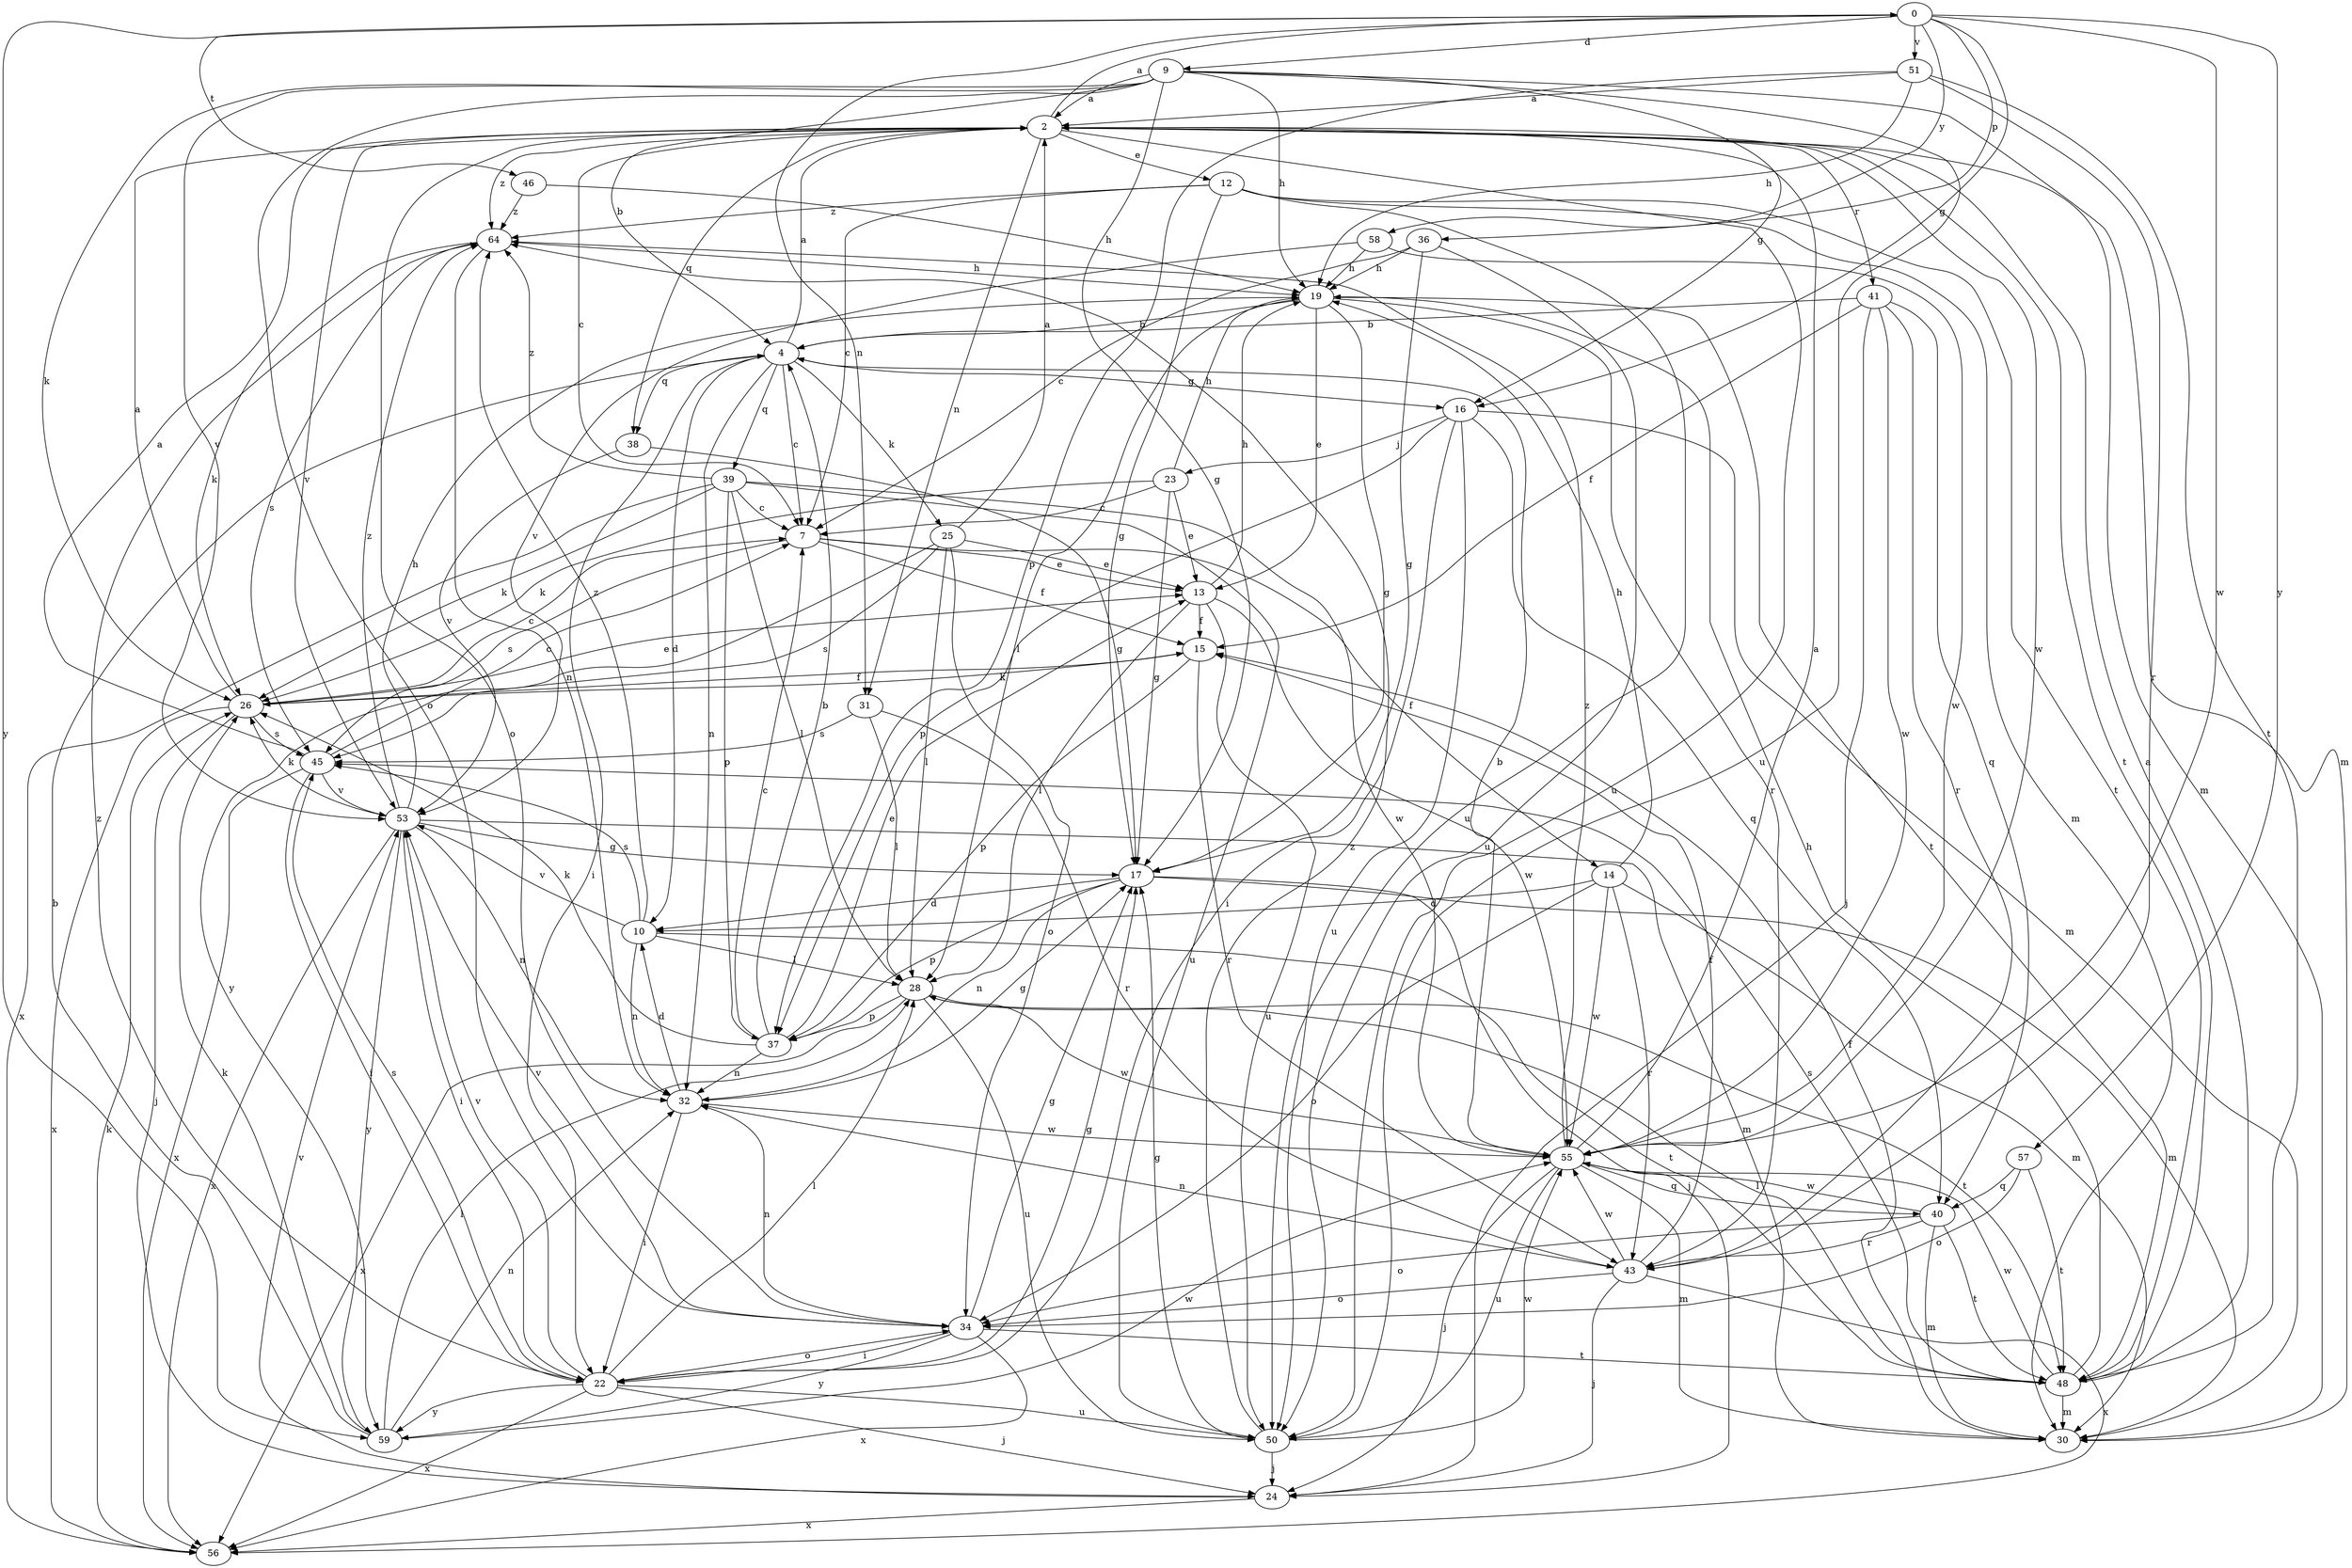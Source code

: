 strict digraph  {
0;
2;
4;
7;
9;
10;
12;
13;
14;
15;
16;
17;
19;
22;
23;
24;
25;
26;
28;
30;
31;
32;
34;
36;
37;
38;
39;
40;
41;
43;
45;
46;
48;
50;
51;
53;
55;
56;
57;
58;
59;
64;
0 -> 9  [label=d];
0 -> 16  [label=g];
0 -> 31  [label=n];
0 -> 36  [label=p];
0 -> 46  [label=t];
0 -> 51  [label=v];
0 -> 55  [label=w];
0 -> 57  [label=y];
0 -> 58  [label=y];
0 -> 59  [label=y];
2 -> 0  [label=a];
2 -> 7  [label=c];
2 -> 12  [label=e];
2 -> 30  [label=m];
2 -> 31  [label=n];
2 -> 34  [label=o];
2 -> 38  [label=q];
2 -> 41  [label=r];
2 -> 48  [label=t];
2 -> 50  [label=u];
2 -> 53  [label=v];
2 -> 55  [label=w];
2 -> 64  [label=z];
4 -> 2  [label=a];
4 -> 7  [label=c];
4 -> 10  [label=d];
4 -> 16  [label=g];
4 -> 22  [label=i];
4 -> 25  [label=k];
4 -> 32  [label=n];
4 -> 38  [label=q];
4 -> 39  [label=q];
7 -> 13  [label=e];
7 -> 14  [label=f];
7 -> 15  [label=f];
7 -> 45  [label=s];
9 -> 2  [label=a];
9 -> 4  [label=b];
9 -> 16  [label=g];
9 -> 17  [label=g];
9 -> 19  [label=h];
9 -> 26  [label=k];
9 -> 30  [label=m];
9 -> 34  [label=o];
9 -> 50  [label=u];
9 -> 53  [label=v];
10 -> 28  [label=l];
10 -> 32  [label=n];
10 -> 45  [label=s];
10 -> 48  [label=t];
10 -> 53  [label=v];
10 -> 64  [label=z];
12 -> 7  [label=c];
12 -> 17  [label=g];
12 -> 30  [label=m];
12 -> 48  [label=t];
12 -> 50  [label=u];
12 -> 64  [label=z];
13 -> 15  [label=f];
13 -> 19  [label=h];
13 -> 28  [label=l];
13 -> 50  [label=u];
13 -> 55  [label=w];
14 -> 10  [label=d];
14 -> 19  [label=h];
14 -> 30  [label=m];
14 -> 34  [label=o];
14 -> 43  [label=r];
14 -> 55  [label=w];
15 -> 26  [label=k];
15 -> 37  [label=p];
15 -> 43  [label=r];
16 -> 22  [label=i];
16 -> 23  [label=j];
16 -> 30  [label=m];
16 -> 37  [label=p];
16 -> 40  [label=q];
16 -> 50  [label=u];
17 -> 10  [label=d];
17 -> 24  [label=j];
17 -> 30  [label=m];
17 -> 32  [label=n];
17 -> 37  [label=p];
19 -> 4  [label=b];
19 -> 13  [label=e];
19 -> 17  [label=g];
19 -> 28  [label=l];
19 -> 43  [label=r];
19 -> 48  [label=t];
22 -> 17  [label=g];
22 -> 24  [label=j];
22 -> 28  [label=l];
22 -> 34  [label=o];
22 -> 45  [label=s];
22 -> 50  [label=u];
22 -> 53  [label=v];
22 -> 56  [label=x];
22 -> 59  [label=y];
22 -> 64  [label=z];
23 -> 7  [label=c];
23 -> 13  [label=e];
23 -> 17  [label=g];
23 -> 19  [label=h];
23 -> 26  [label=k];
24 -> 53  [label=v];
24 -> 56  [label=x];
25 -> 2  [label=a];
25 -> 13  [label=e];
25 -> 28  [label=l];
25 -> 34  [label=o];
25 -> 45  [label=s];
25 -> 59  [label=y];
26 -> 2  [label=a];
26 -> 7  [label=c];
26 -> 13  [label=e];
26 -> 15  [label=f];
26 -> 24  [label=j];
26 -> 45  [label=s];
26 -> 56  [label=x];
28 -> 37  [label=p];
28 -> 48  [label=t];
28 -> 50  [label=u];
28 -> 55  [label=w];
28 -> 56  [label=x];
30 -> 15  [label=f];
31 -> 28  [label=l];
31 -> 43  [label=r];
31 -> 45  [label=s];
32 -> 10  [label=d];
32 -> 17  [label=g];
32 -> 22  [label=i];
32 -> 55  [label=w];
34 -> 17  [label=g];
34 -> 22  [label=i];
34 -> 32  [label=n];
34 -> 48  [label=t];
34 -> 53  [label=v];
34 -> 56  [label=x];
34 -> 59  [label=y];
36 -> 7  [label=c];
36 -> 17  [label=g];
36 -> 19  [label=h];
36 -> 50  [label=u];
37 -> 4  [label=b];
37 -> 7  [label=c];
37 -> 13  [label=e];
37 -> 26  [label=k];
37 -> 32  [label=n];
38 -> 17  [label=g];
38 -> 53  [label=v];
39 -> 7  [label=c];
39 -> 26  [label=k];
39 -> 28  [label=l];
39 -> 37  [label=p];
39 -> 50  [label=u];
39 -> 55  [label=w];
39 -> 56  [label=x];
39 -> 64  [label=z];
40 -> 30  [label=m];
40 -> 34  [label=o];
40 -> 43  [label=r];
40 -> 48  [label=t];
40 -> 55  [label=w];
41 -> 4  [label=b];
41 -> 15  [label=f];
41 -> 24  [label=j];
41 -> 40  [label=q];
41 -> 43  [label=r];
41 -> 55  [label=w];
43 -> 15  [label=f];
43 -> 24  [label=j];
43 -> 32  [label=n];
43 -> 34  [label=o];
43 -> 55  [label=w];
43 -> 56  [label=x];
45 -> 2  [label=a];
45 -> 7  [label=c];
45 -> 22  [label=i];
45 -> 53  [label=v];
45 -> 56  [label=x];
46 -> 19  [label=h];
46 -> 64  [label=z];
48 -> 2  [label=a];
48 -> 19  [label=h];
48 -> 28  [label=l];
48 -> 30  [label=m];
48 -> 45  [label=s];
48 -> 55  [label=w];
50 -> 17  [label=g];
50 -> 24  [label=j];
50 -> 55  [label=w];
50 -> 64  [label=z];
51 -> 2  [label=a];
51 -> 19  [label=h];
51 -> 37  [label=p];
51 -> 43  [label=r];
51 -> 48  [label=t];
53 -> 17  [label=g];
53 -> 19  [label=h];
53 -> 22  [label=i];
53 -> 26  [label=k];
53 -> 30  [label=m];
53 -> 32  [label=n];
53 -> 56  [label=x];
53 -> 59  [label=y];
53 -> 64  [label=z];
55 -> 2  [label=a];
55 -> 4  [label=b];
55 -> 24  [label=j];
55 -> 30  [label=m];
55 -> 40  [label=q];
55 -> 50  [label=u];
55 -> 64  [label=z];
56 -> 26  [label=k];
57 -> 34  [label=o];
57 -> 40  [label=q];
57 -> 48  [label=t];
58 -> 19  [label=h];
58 -> 53  [label=v];
58 -> 55  [label=w];
59 -> 4  [label=b];
59 -> 26  [label=k];
59 -> 28  [label=l];
59 -> 32  [label=n];
59 -> 55  [label=w];
64 -> 19  [label=h];
64 -> 26  [label=k];
64 -> 32  [label=n];
64 -> 45  [label=s];
}
